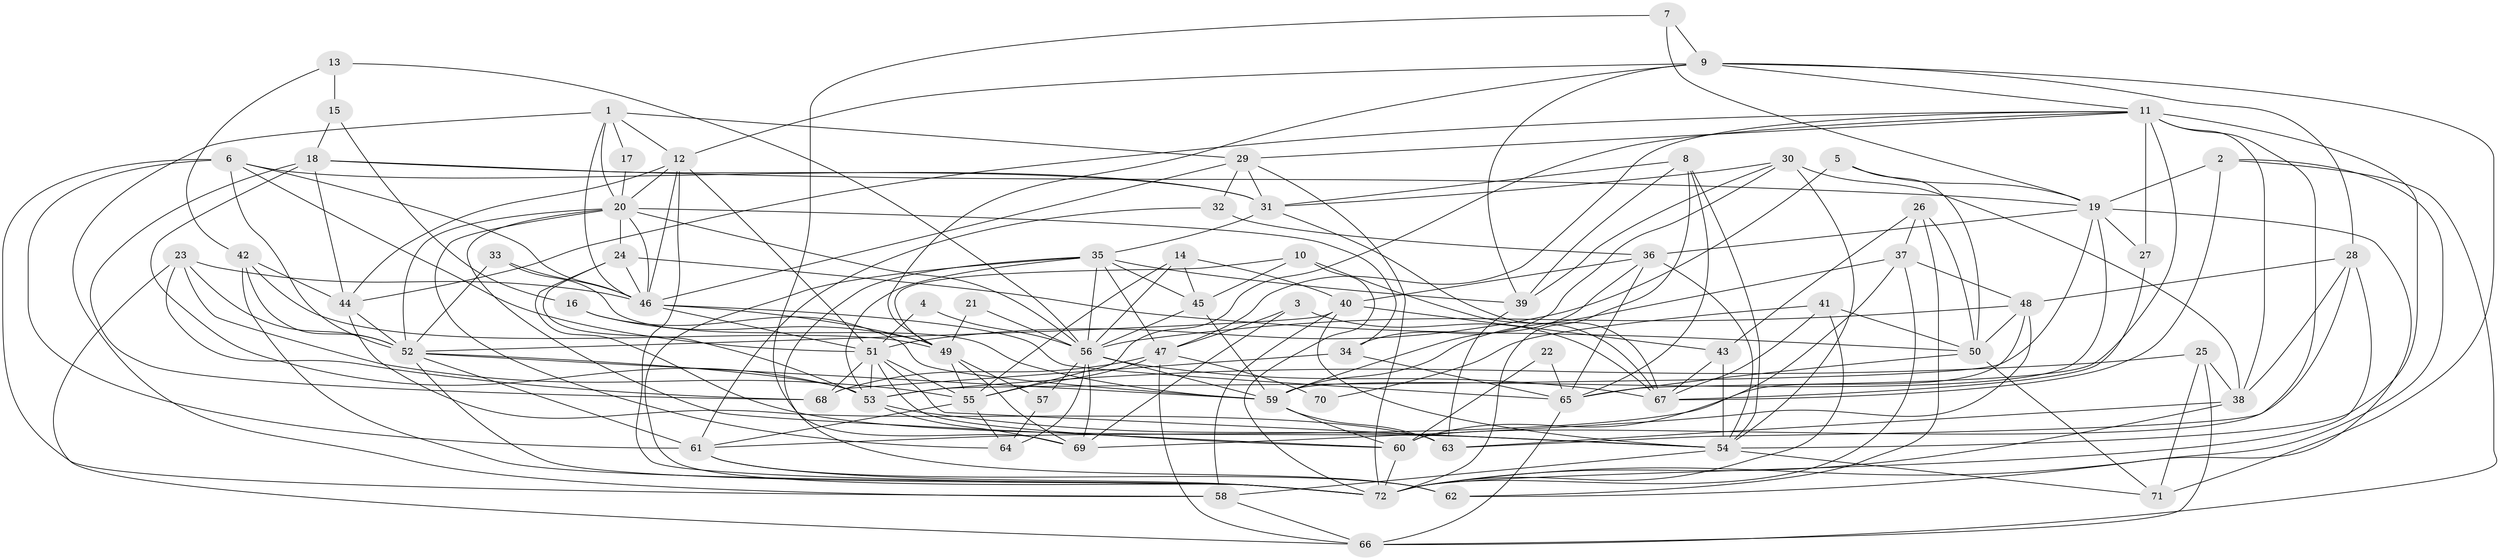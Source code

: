 // original degree distribution, {4: 0.2847222222222222, 5: 0.18055555555555555, 3: 0.24305555555555555, 8: 0.013888888888888888, 6: 0.08333333333333333, 2: 0.1527777777777778, 7: 0.034722222222222224, 10: 0.006944444444444444}
// Generated by graph-tools (version 1.1) at 2025/50/03/09/25 03:50:04]
// undirected, 72 vertices, 209 edges
graph export_dot {
graph [start="1"]
  node [color=gray90,style=filled];
  1;
  2;
  3;
  4;
  5;
  6;
  7;
  8;
  9;
  10;
  11;
  12;
  13;
  14;
  15;
  16;
  17;
  18;
  19;
  20;
  21;
  22;
  23;
  24;
  25;
  26;
  27;
  28;
  29;
  30;
  31;
  32;
  33;
  34;
  35;
  36;
  37;
  38;
  39;
  40;
  41;
  42;
  43;
  44;
  45;
  46;
  47;
  48;
  49;
  50;
  51;
  52;
  53;
  54;
  55;
  56;
  57;
  58;
  59;
  60;
  61;
  62;
  63;
  64;
  65;
  66;
  67;
  68;
  69;
  70;
  71;
  72;
  1 -- 12 [weight=1.0];
  1 -- 17 [weight=1.0];
  1 -- 20 [weight=1.0];
  1 -- 29 [weight=1.0];
  1 -- 46 [weight=1.0];
  1 -- 58 [weight=1.0];
  2 -- 19 [weight=1.0];
  2 -- 66 [weight=1.0];
  2 -- 67 [weight=1.0];
  2 -- 72 [weight=1.0];
  3 -- 47 [weight=1.0];
  3 -- 67 [weight=1.0];
  3 -- 69 [weight=1.0];
  4 -- 51 [weight=1.0];
  4 -- 56 [weight=1.0];
  5 -- 19 [weight=1.0];
  5 -- 50 [weight=1.0];
  5 -- 51 [weight=1.0];
  6 -- 31 [weight=1.0];
  6 -- 46 [weight=1.0];
  6 -- 51 [weight=1.0];
  6 -- 52 [weight=1.0];
  6 -- 58 [weight=1.0];
  6 -- 61 [weight=1.0];
  7 -- 9 [weight=1.0];
  7 -- 19 [weight=1.0];
  7 -- 69 [weight=1.0];
  8 -- 31 [weight=1.0];
  8 -- 39 [weight=1.0];
  8 -- 54 [weight=1.0];
  8 -- 65 [weight=1.0];
  8 -- 72 [weight=1.0];
  9 -- 11 [weight=1.0];
  9 -- 12 [weight=1.0];
  9 -- 28 [weight=1.0];
  9 -- 39 [weight=1.0];
  9 -- 49 [weight=1.0];
  9 -- 71 [weight=1.0];
  10 -- 45 [weight=1.0];
  10 -- 49 [weight=1.0];
  10 -- 67 [weight=1.0];
  10 -- 72 [weight=1.0];
  11 -- 27 [weight=1.0];
  11 -- 29 [weight=1.0];
  11 -- 38 [weight=1.0];
  11 -- 44 [weight=1.0];
  11 -- 47 [weight=1.0];
  11 -- 54 [weight=2.0];
  11 -- 55 [weight=1.0];
  11 -- 63 [weight=1.0];
  11 -- 65 [weight=1.0];
  12 -- 20 [weight=2.0];
  12 -- 44 [weight=1.0];
  12 -- 46 [weight=1.0];
  12 -- 51 [weight=1.0];
  12 -- 72 [weight=1.0];
  13 -- 15 [weight=1.0];
  13 -- 42 [weight=1.0];
  13 -- 56 [weight=1.0];
  14 -- 40 [weight=1.0];
  14 -- 45 [weight=1.0];
  14 -- 55 [weight=1.0];
  14 -- 56 [weight=1.0];
  15 -- 16 [weight=1.0];
  15 -- 18 [weight=1.0];
  16 -- 49 [weight=1.0];
  16 -- 59 [weight=1.0];
  17 -- 20 [weight=1.0];
  18 -- 19 [weight=1.0];
  18 -- 31 [weight=1.0];
  18 -- 44 [weight=1.0];
  18 -- 53 [weight=1.0];
  18 -- 68 [weight=1.0];
  19 -- 27 [weight=1.0];
  19 -- 36 [weight=1.0];
  19 -- 53 [weight=1.0];
  19 -- 59 [weight=1.0];
  19 -- 62 [weight=1.0];
  20 -- 24 [weight=1.0];
  20 -- 34 [weight=1.0];
  20 -- 46 [weight=1.0];
  20 -- 52 [weight=1.0];
  20 -- 56 [weight=1.0];
  20 -- 60 [weight=1.0];
  20 -- 64 [weight=1.0];
  21 -- 49 [weight=1.0];
  21 -- 56 [weight=1.0];
  22 -- 60 [weight=1.0];
  22 -- 65 [weight=1.0];
  23 -- 46 [weight=1.0];
  23 -- 52 [weight=1.0];
  23 -- 55 [weight=1.0];
  23 -- 66 [weight=1.0];
  23 -- 68 [weight=1.0];
  24 -- 46 [weight=1.0];
  24 -- 50 [weight=1.0];
  24 -- 53 [weight=1.0];
  24 -- 54 [weight=2.0];
  25 -- 38 [weight=1.0];
  25 -- 53 [weight=1.0];
  25 -- 66 [weight=1.0];
  25 -- 71 [weight=1.0];
  26 -- 37 [weight=1.0];
  26 -- 43 [weight=1.0];
  26 -- 50 [weight=1.0];
  26 -- 62 [weight=1.0];
  27 -- 67 [weight=1.0];
  28 -- 38 [weight=1.0];
  28 -- 48 [weight=1.0];
  28 -- 60 [weight=1.0];
  28 -- 72 [weight=1.0];
  29 -- 31 [weight=1.0];
  29 -- 32 [weight=1.0];
  29 -- 46 [weight=1.0];
  29 -- 72 [weight=1.0];
  30 -- 31 [weight=1.0];
  30 -- 34 [weight=1.0];
  30 -- 38 [weight=1.0];
  30 -- 39 [weight=1.0];
  30 -- 54 [weight=1.0];
  31 -- 35 [weight=1.0];
  31 -- 67 [weight=1.0];
  32 -- 36 [weight=1.0];
  32 -- 61 [weight=1.0];
  33 -- 46 [weight=1.0];
  33 -- 52 [weight=1.0];
  33 -- 59 [weight=1.0];
  34 -- 65 [weight=1.0];
  34 -- 68 [weight=1.0];
  35 -- 39 [weight=1.0];
  35 -- 45 [weight=1.0];
  35 -- 47 [weight=1.0];
  35 -- 53 [weight=1.0];
  35 -- 56 [weight=1.0];
  35 -- 62 [weight=1.0];
  35 -- 72 [weight=1.0];
  36 -- 40 [weight=1.0];
  36 -- 54 [weight=1.0];
  36 -- 59 [weight=1.0];
  36 -- 65 [weight=1.0];
  37 -- 48 [weight=1.0];
  37 -- 59 [weight=1.0];
  37 -- 60 [weight=1.0];
  37 -- 72 [weight=1.0];
  38 -- 63 [weight=1.0];
  38 -- 72 [weight=1.0];
  39 -- 63 [weight=1.0];
  40 -- 43 [weight=1.0];
  40 -- 52 [weight=1.0];
  40 -- 54 [weight=1.0];
  40 -- 58 [weight=1.0];
  41 -- 50 [weight=1.0];
  41 -- 67 [weight=1.0];
  41 -- 70 [weight=1.0];
  41 -- 72 [weight=1.0];
  42 -- 44 [weight=1.0];
  42 -- 49 [weight=1.0];
  42 -- 52 [weight=1.0];
  42 -- 72 [weight=1.0];
  43 -- 54 [weight=1.0];
  43 -- 67 [weight=1.0];
  44 -- 52 [weight=1.0];
  44 -- 63 [weight=1.0];
  45 -- 56 [weight=1.0];
  45 -- 59 [weight=1.0];
  46 -- 49 [weight=1.0];
  46 -- 51 [weight=1.0];
  46 -- 65 [weight=1.0];
  47 -- 55 [weight=1.0];
  47 -- 66 [weight=1.0];
  47 -- 68 [weight=1.0];
  47 -- 70 [weight=1.0];
  48 -- 50 [weight=1.0];
  48 -- 56 [weight=1.0];
  48 -- 61 [weight=1.0];
  48 -- 69 [weight=1.0];
  49 -- 55 [weight=1.0];
  49 -- 57 [weight=1.0];
  49 -- 69 [weight=1.0];
  50 -- 65 [weight=1.0];
  50 -- 71 [weight=1.0];
  51 -- 53 [weight=1.0];
  51 -- 54 [weight=1.0];
  51 -- 55 [weight=1.0];
  51 -- 60 [weight=1.0];
  51 -- 68 [weight=1.0];
  52 -- 53 [weight=1.0];
  52 -- 59 [weight=1.0];
  52 -- 61 [weight=1.0];
  52 -- 72 [weight=1.0];
  53 -- 54 [weight=1.0];
  53 -- 69 [weight=1.0];
  54 -- 58 [weight=1.0];
  54 -- 71 [weight=1.0];
  55 -- 61 [weight=1.0];
  55 -- 64 [weight=1.0];
  56 -- 57 [weight=1.0];
  56 -- 59 [weight=2.0];
  56 -- 64 [weight=1.0];
  56 -- 67 [weight=1.0];
  56 -- 69 [weight=1.0];
  57 -- 64 [weight=1.0];
  58 -- 66 [weight=1.0];
  59 -- 60 [weight=1.0];
  59 -- 63 [weight=1.0];
  60 -- 72 [weight=1.0];
  61 -- 62 [weight=1.0];
  61 -- 72 [weight=1.0];
  65 -- 66 [weight=1.0];
}
